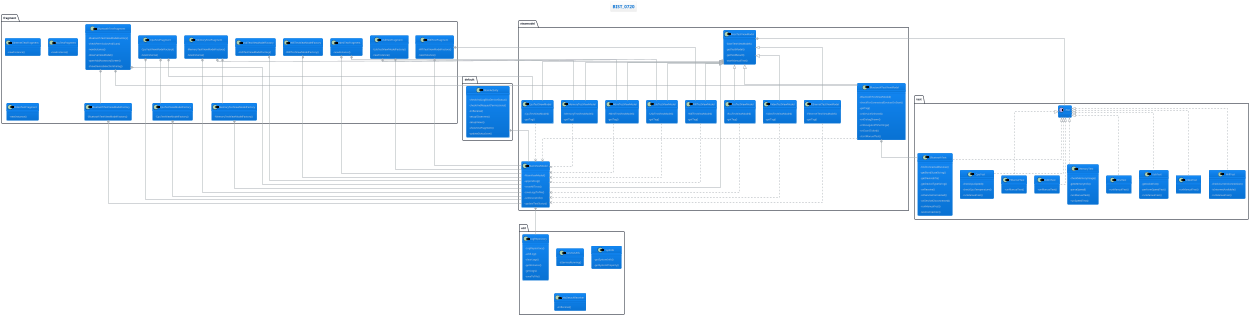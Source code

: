 @startuml
!theme cloudscape-design
title BIST_0720

' A4 사이즈 출력을 위한 레이아웃 최적화
top to bottom direction
skinparam linetype ortho
skinparam wrapWidth 200
scale max 1200 width

' 기타 스타일링
skinparam packageStyle folder
skinparam classAttributeIconSize 0

package "default" {
  class "MainActivity" {
    - checkAndLogBistServiceStatus()
    - checkAndRequestPermissions()
    - onReceive()
    - setupObservers()
    - setupViews()
    - showTestFragment()
    - updateStatusIcon()
  }
}

package "fragment" {
  class "BluetoothTestFragment" {
    - BluetoothTestViewModelFactory()
    - checkPermissionAndScan()
    - newInstance()
    - observeViewModel()
    - openAddAccessoryScreen()
    - showDeviceSelectionDialog()
  }
  class "BluetoothTestViewModelFactory" {
    - BluetoothTestViewModelFactory()
  }
  class "CpuTestFragment" {
    - CpuTestViewModelFactory()
    - newInstance()
  }
  class "CpuTestViewModelFactory" {
    - CpuTestViewModelFactory()
  }
  class "EthernetTestFragment" {
    - newInstance()
  }
  class "HdmiTestFragment" {
    - newInstance()
  }
  class "MemoryTestFragment" {
    - MemoryTestViewModelFactory()
    - newInstance()
  }
  class "MemoryTestViewModelFactory" {
    - MemoryTestViewModelFactory()
  }
  class "RcuTestFragment" {
    - newInstance()
  }
  class "UsbTestFragment" {
    - UsbTestViewModelFactory()
    - newInstance()
  }
  class "UsbTestViewModelFactory" {
    - UsbTestViewModelFactory()
  }
  class "VideoTestFragment" {
    - newInstance()
  }
  class "WifiTestFragment" {
    - WifiTestViewModelFactory()
    - newInstance()
  }
  class "WifiTestViewModelFactory" {
    - WifiTestViewModelFactory()
  }
}

package "test" {
  class "BluetoothTest" {
    - findConnectedDevices()
    - getBondStateString()
    - getDeviceInfo()
    - getDeviceTypeString()
    - onReceive()
    - onServiceConnected()
    - onServiceDisconnected()
    - runManualTest()
    - testConnection()
  }
  class "CpuTest" {
    - checkCpuSpeed()
    - checkCpuTemperature()
    - runManualTest()
  }
  class "EthernetTest" {
    - runManualTest()
  }
  class "HdmiTest" {
    - runManualTest()
  }
  class "MemoryTest" {
    - checkMemoryUsage()
    - getMemoryInfo()
    - parseSpeed()
    - runManualTest()
    - runSpeedTest()
  }
  class "RcuTest" {
    - runManualTest()
  }
  interface "Test" {
  }
  class "UsbTest" {
    - getUsbDrive()
    - performSpeedTest()
    - runManualTest()
  }
  class "VideoTest" {
    - runManualTest()
  }
  class "WifiTest" {
    - checkCurrentConnection()
    - isInternetAvailable()
    - runManualTest()
  }
}

package "util" {
  class "LogRepository" {
    - LogRepository()
    - addLog()
    - clearLogs()
    - getInstance()
    - getLogs()
    - saveToFile()
  }
  class "ServiceUtils" {
    - isServiceRunning()
  }
  class "SysInfo" {
    - getSystemInfo()
    - getSystemProperty()
  }
  class "UsbDetachReceiver" {
    - onReceive()
  }
}

package "viewmodel" {
  class "BaseTestViewModel" {
    - BaseTestViewModel()
    - getTestModel()
    - getTestResult()
    - startManualTest()
  }
  class "BluetoothTestViewModel" {
    - BluetoothTestViewModel()
    - checkForConnectedDevicesOnStart()
    - getTag()
    - onDeviceSelected()
    - onDialogShown()
    - onNavigatedToSettings()
    - onScanClicked()
    - startManualTest()
  }
  class "CpuTestViewModel" {
    - CpuTestViewModel()
    - getTag()
  }
  class "EthernetTestViewModel" {
    - EthernetTestViewModel()
    - getTag()
  }
  class "HdmiTestViewModel" {
    - HdmiTestViewModel()
    - getTag()
  }
  class "MainViewModel" {
    - MainViewModel()
    - appendLog()
    - resetAllTests()
    - saveLogsToFile()
    - setDeviceInfo()
    - updateTestStatus()
  }
  class "MemoryTestViewModel" {
    - MemoryTestViewModel()
    - getTag()
  }
  class "RcuTestViewModel" {
    - RcuTestViewModel()
    - getTag()
  }
  class "UsbTestViewModel" {
    - UsbTestViewModel()
    - getTag()
  }
  class "VideoTestViewModel" {
    - VideoTestViewModel()
    - getTag()
  }
  class "WifiTestViewModel" {
    - WifiTestViewModel()
    - getTag()
  }
}

' --- 관계 정의 ---

MainActivity *-- MainViewModel
BluetoothTestFragment *-- BluetoothTestViewModelFactory
BluetoothTestFragment *-- MainViewModel
BluetoothTestFragment *-- BluetoothTestViewModel
BluetoothTestViewModelFactory *-- MainViewModel
CpuTestFragment *-- CpuTestViewModel
CpuTestFragment *-- MainViewModel
CpuTestFragment *-- CpuTestViewModelFactory
CpuTestViewModelFactory *-- MainViewModel
HdmiTestFragment *-- MainViewModel
HdmiTestFragment *-- HdmiTestViewModel
MemoryTestFragment *-- MainViewModel
MemoryTestFragment *-- MemoryTestViewModelFactory
MemoryTestFragment *-- MemoryTestViewModel
MemoryTestViewModelFactory *-- MainViewModel
UsbTestFragment *-- MainViewModel
UsbTestFragment *-- UsbTestViewModel
UsbTestViewModelFactory *-- MainViewModel
WifiTestFragment *-- MainViewModel
WifiTestFragment *-- WifiTestViewModel
WifiTestViewModelFactory *-- MainViewModel
Test <|.. BluetoothTest
Test <|.. CpuTest
Test <|.. EthernetTest
Test <|.. HdmiTest
Test <|.. MemoryTest
Test <|.. RcuTest
Test <|.. UsbTest
Test <|.. VideoTest
Test <|.. WifiTest
BaseTestViewModel *-- Test
BaseTestViewModel *-- MainViewModel
BaseTestViewModel <|-- BluetoothTestViewModel
BluetoothTestViewModel *-- BluetoothTest
BluetoothTestViewModel ..> MainViewModel
BaseTestViewModel <|-- CpuTestViewModel
CpuTestViewModel ..> MainViewModel
BaseTestViewModel <|-- EthernetTestViewModel
EthernetTestViewModel ..> MainViewModel
BaseTestViewModel <|-- HdmiTestViewModel
HdmiTestViewModel ..> MainViewModel
MainViewModel *-- LogRepository
BaseTestViewModel <|-- MemoryTestViewModel
MemoryTestViewModel ..> MainViewModel
BaseTestViewModel <|-- RcuTestViewModel
RcuTestViewModel ..> MainViewModel
BaseTestViewModel <|-- UsbTestViewModel
UsbTestViewModel ..> MainViewModel
BaseTestViewModel <|-- VideoTestViewModel
VideoTestViewModel ..> MainViewModel
BaseTestViewModel <|-- WifiTestViewModel
WifiTestViewModel ..> MainViewModel

@enduml
